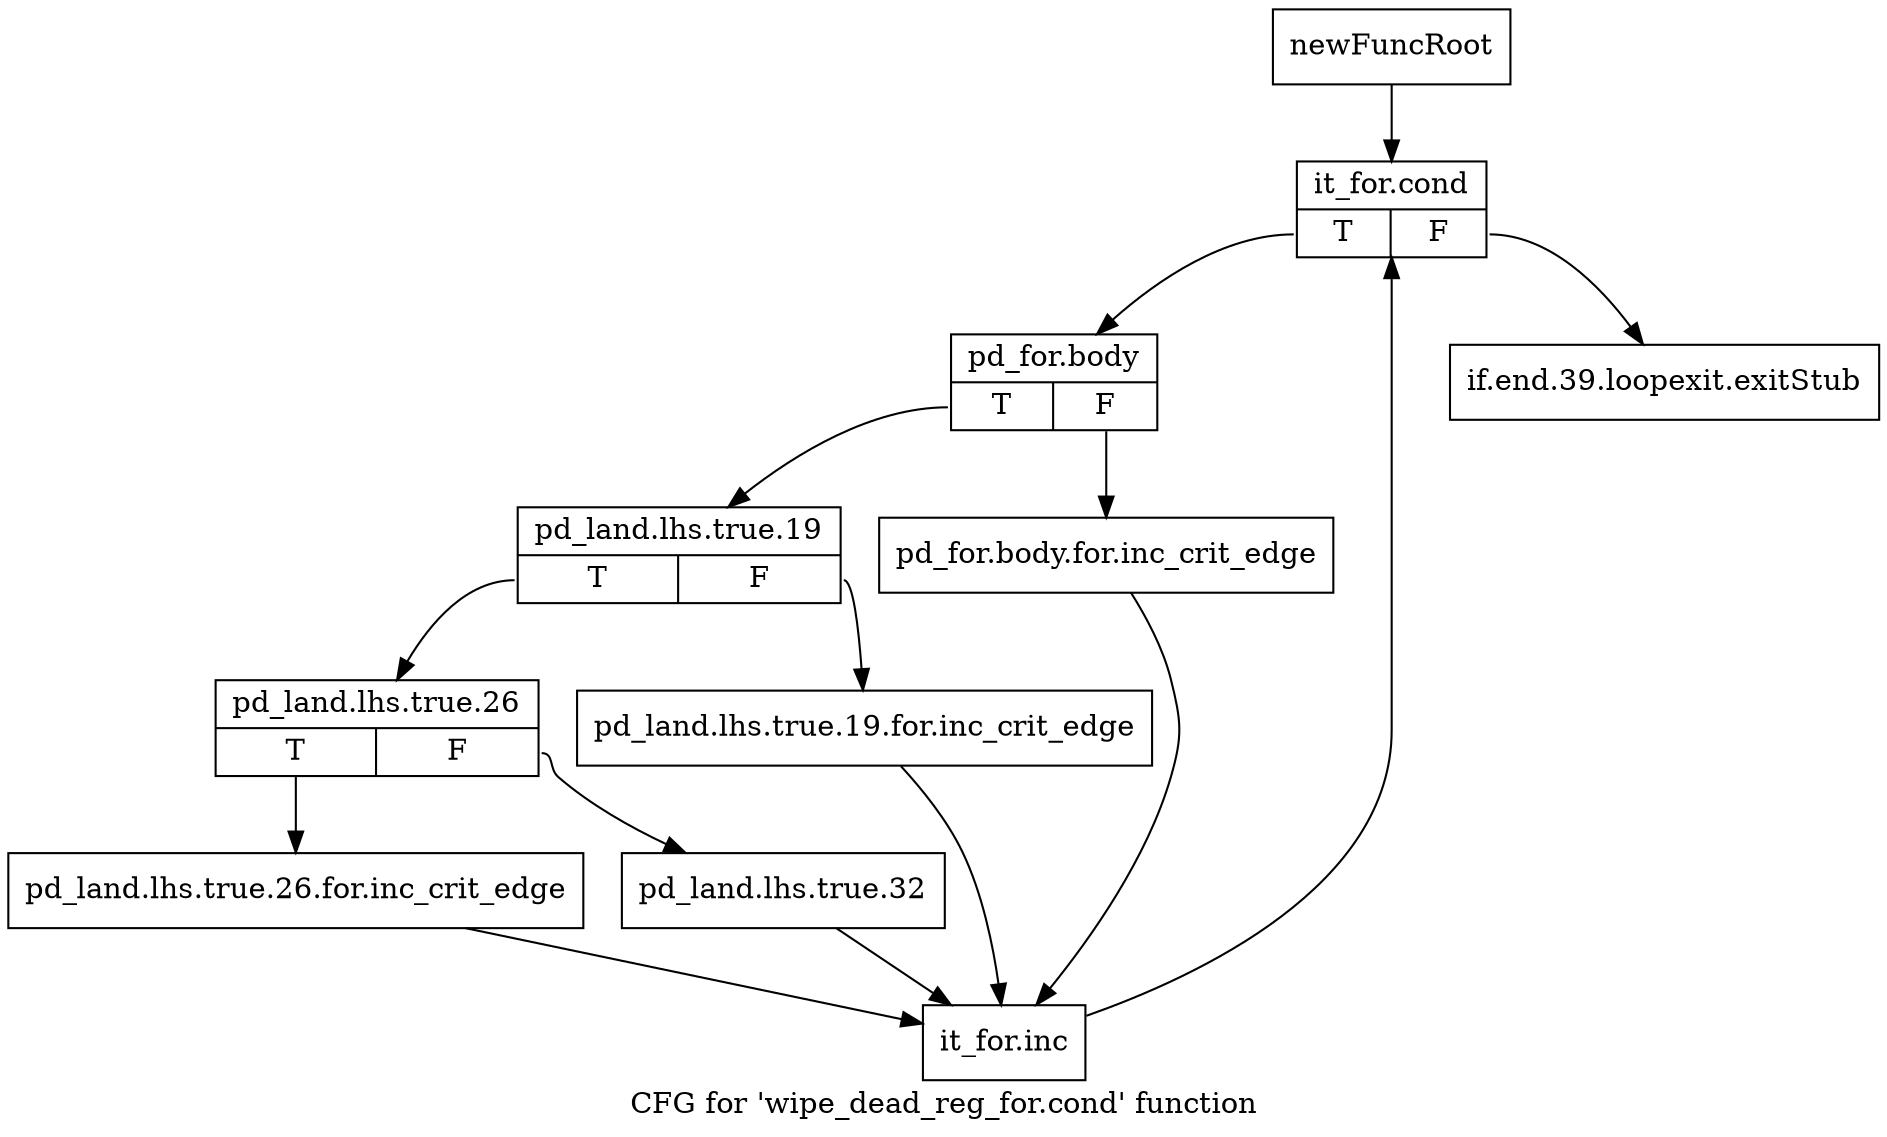 digraph "CFG for 'wipe_dead_reg_for.cond' function" {
	label="CFG for 'wipe_dead_reg_for.cond' function";

	Node0xb43d2a0 [shape=record,label="{newFuncRoot}"];
	Node0xb43d2a0 -> Node0xb46a230;
	Node0xb46a1e0 [shape=record,label="{if.end.39.loopexit.exitStub}"];
	Node0xb46a230 [shape=record,label="{it_for.cond|{<s0>T|<s1>F}}"];
	Node0xb46a230:s0 -> Node0xb46a280;
	Node0xb46a230:s1 -> Node0xb46a1e0;
	Node0xb46a280 [shape=record,label="{pd_for.body|{<s0>T|<s1>F}}"];
	Node0xb46a280:s0 -> Node0xb46a320;
	Node0xb46a280:s1 -> Node0xb46a2d0;
	Node0xb46a2d0 [shape=record,label="{pd_for.body.for.inc_crit_edge}"];
	Node0xb46a2d0 -> Node0xb46a4b0;
	Node0xb46a320 [shape=record,label="{pd_land.lhs.true.19|{<s0>T|<s1>F}}"];
	Node0xb46a320:s0 -> Node0xb46a3c0;
	Node0xb46a320:s1 -> Node0xb46a370;
	Node0xb46a370 [shape=record,label="{pd_land.lhs.true.19.for.inc_crit_edge}"];
	Node0xb46a370 -> Node0xb46a4b0;
	Node0xb46a3c0 [shape=record,label="{pd_land.lhs.true.26|{<s0>T|<s1>F}}"];
	Node0xb46a3c0:s0 -> Node0xb46a460;
	Node0xb46a3c0:s1 -> Node0xb46a410;
	Node0xb46a410 [shape=record,label="{pd_land.lhs.true.32}"];
	Node0xb46a410 -> Node0xb46a4b0;
	Node0xb46a460 [shape=record,label="{pd_land.lhs.true.26.for.inc_crit_edge}"];
	Node0xb46a460 -> Node0xb46a4b0;
	Node0xb46a4b0 [shape=record,label="{it_for.inc}"];
	Node0xb46a4b0 -> Node0xb46a230;
}
